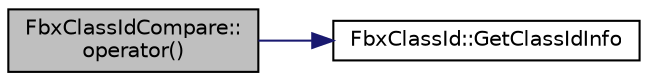 digraph "FbxClassIdCompare::operator()"
{
  edge [fontname="Helvetica",fontsize="10",labelfontname="Helvetica",labelfontsize="10"];
  node [fontname="Helvetica",fontsize="10",shape=record];
  rankdir="LR";
  Node0 [label="FbxClassIdCompare::\loperator()",height=0.2,width=0.4,color="black", fillcolor="grey75", style="filled", fontcolor="black"];
  Node0 -> Node1 [color="midnightblue",fontsize="10",style="solid",fontname="Helvetica"];
  Node1 [label="FbxClassId::GetClassIdInfo",height=0.2,width=0.4,color="black", fillcolor="white", style="filled",URL="$class_fbx_class_id.html#a71fa5e648cb7a7949fa13e30b94e05e6"];
}
